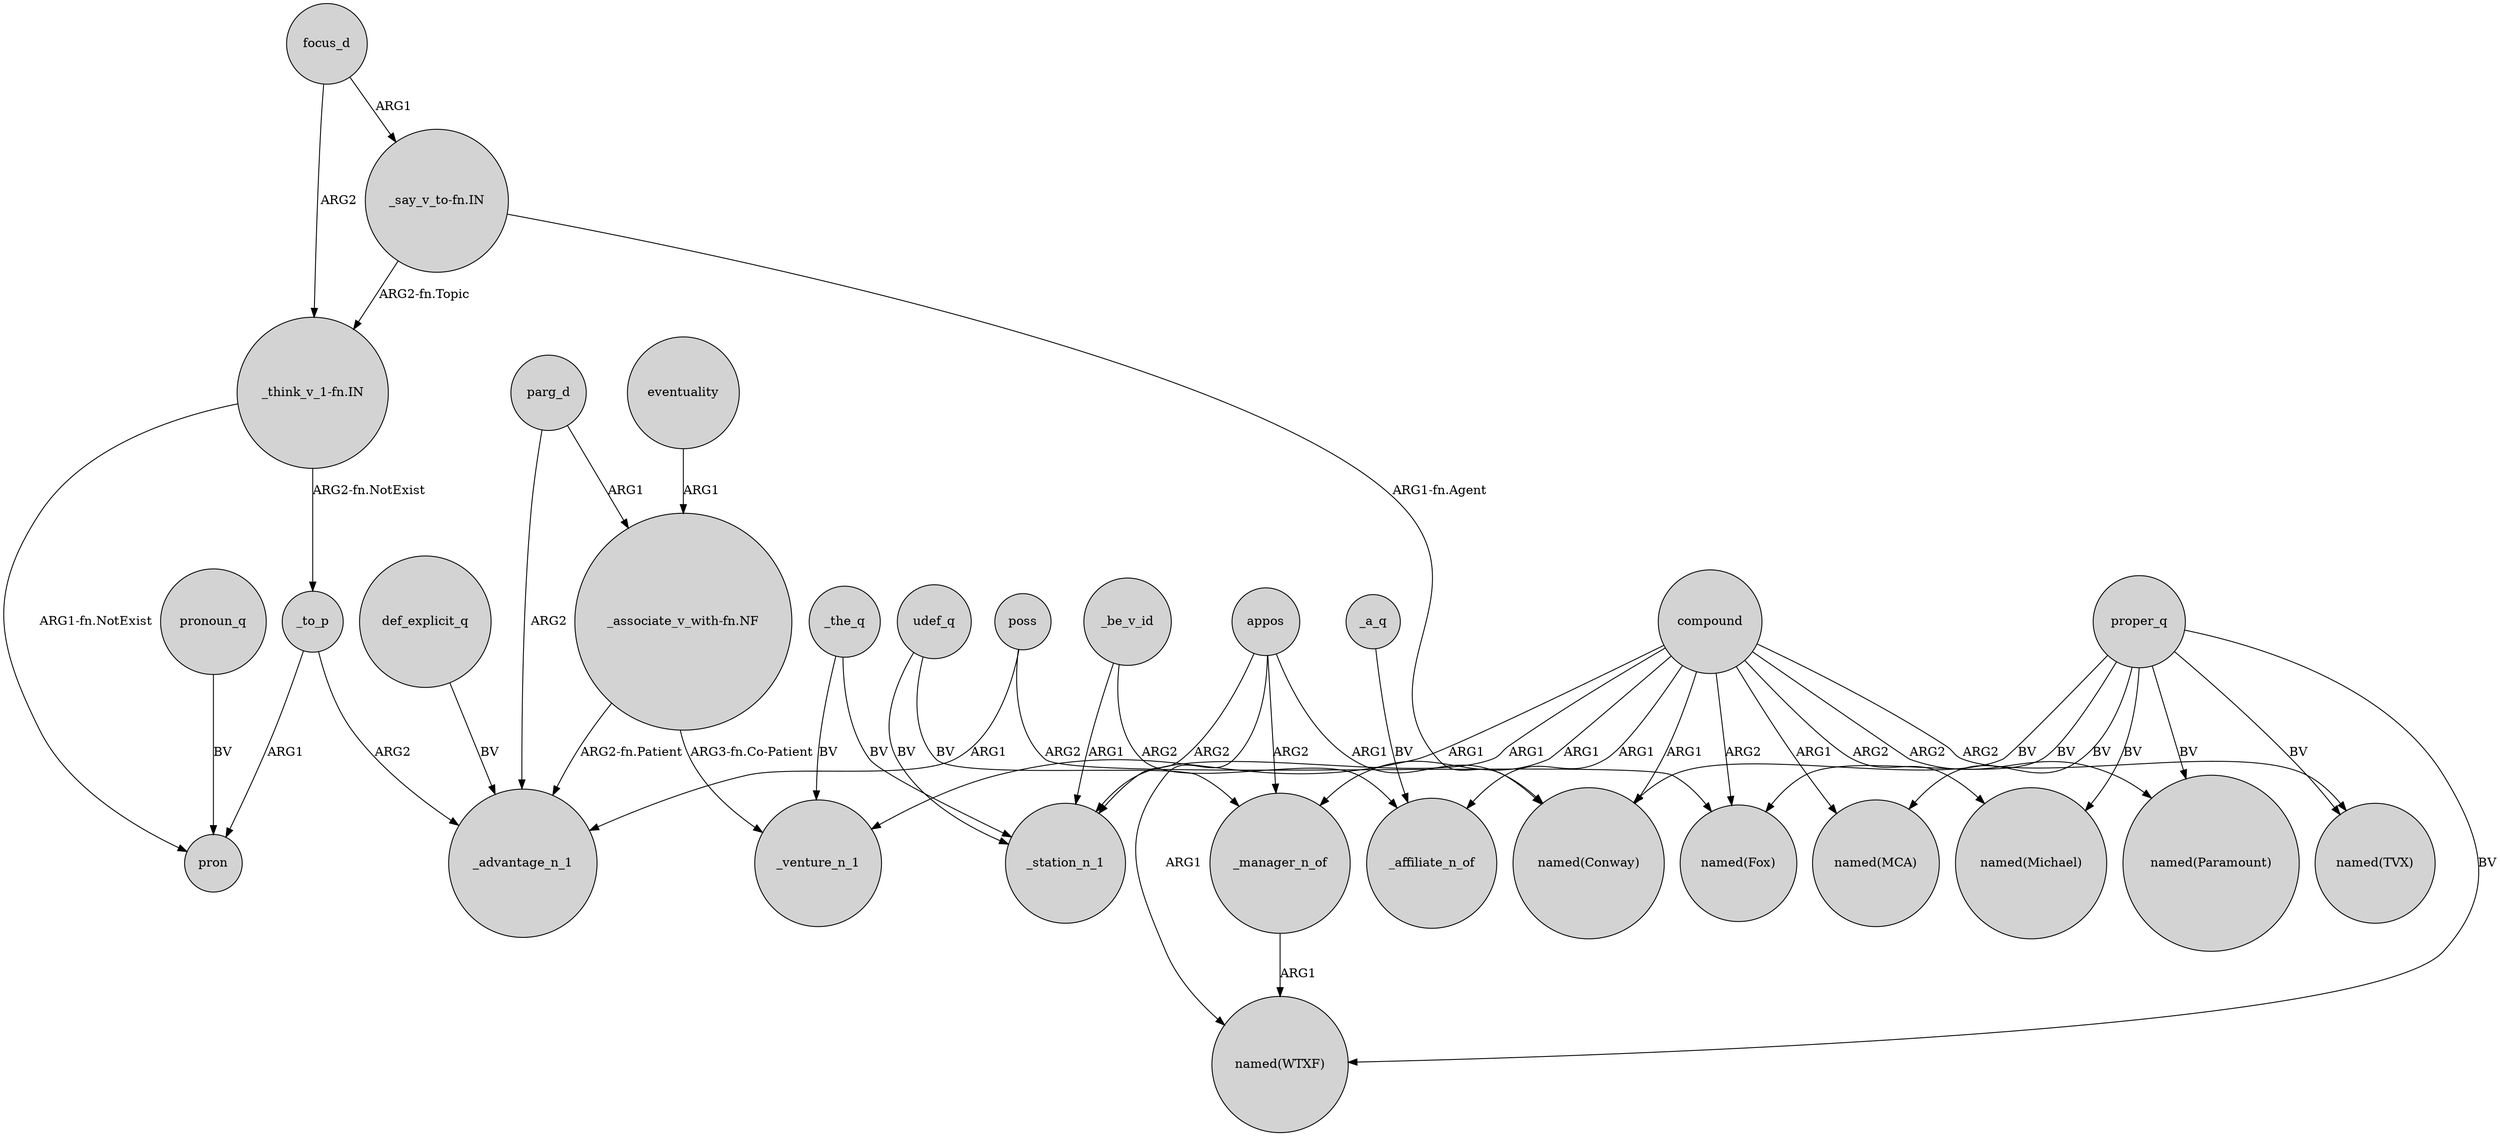 digraph {
	node [shape=circle style=filled]
	compound -> _venture_n_1 [label=ARG1]
	proper_q -> "named(WTXF)" [label=BV]
	appos -> _station_n_1 [label=ARG2]
	compound -> "named(TVX)" [label=ARG2]
	compound -> _manager_n_of [label=ARG1]
	appos -> "named(WTXF)" [label=ARG1]
	focus_d -> "_think_v_1-fn.IN" [label=ARG2]
	parg_d -> "_associate_v_with-fn.NF" [label=ARG1]
	"_think_v_1-fn.IN" -> pron [label="ARG1-fn.NotExist"]
	_to_p -> pron [label=ARG1]
	def_explicit_q -> _advantage_n_1 [label=BV]
	_manager_n_of -> "named(WTXF)" [label=ARG1]
	proper_q -> "named(Conway)" [label=BV]
	"_associate_v_with-fn.NF" -> _advantage_n_1 [label="ARG2-fn.Patient"]
	"_think_v_1-fn.IN" -> _to_p [label="ARG2-fn.NotExist"]
	appos -> "named(Conway)" [label=ARG1]
	proper_q -> "named(Fox)" [label=BV]
	"_say_v_to-fn.IN" -> "_think_v_1-fn.IN" [label="ARG2-fn.Topic"]
	compound -> "named(MCA)" [label=ARG1]
	_the_q -> _station_n_1 [label=BV]
	proper_q -> "named(Michael)" [label=BV]
	pronoun_q -> pron [label=BV]
	proper_q -> "named(MCA)" [label=BV]
	compound -> _station_n_1 [label=ARG1]
	"_say_v_to-fn.IN" -> "named(Conway)" [label="ARG1-fn.Agent"]
	compound -> _affiliate_n_of [label=ARG1]
	proper_q -> "named(Paramount)" [label=BV]
	_the_q -> _venture_n_1 [label=BV]
	_be_v_id -> _affiliate_n_of [label=ARG2]
	poss -> "named(Fox)" [label=ARG2]
	parg_d -> _advantage_n_1 [label=ARG2]
	udef_q -> _manager_n_of [label=BV]
	compound -> "named(Fox)" [label=ARG2]
	eventuality -> "_associate_v_with-fn.NF" [label=ARG1]
	udef_q -> _station_n_1 [label=BV]
	_a_q -> _affiliate_n_of [label=BV]
	compound -> "named(Conway)" [label=ARG1]
	_to_p -> _advantage_n_1 [label=ARG2]
	poss -> _advantage_n_1 [label=ARG1]
	compound -> "named(Paramount)" [label=ARG2]
	"_associate_v_with-fn.NF" -> _venture_n_1 [label="ARG3-fn.Co-Patient"]
	proper_q -> "named(TVX)" [label=BV]
	appos -> _manager_n_of [label=ARG2]
	_be_v_id -> _station_n_1 [label=ARG1]
	compound -> "named(Michael)" [label=ARG2]
	focus_d -> "_say_v_to-fn.IN" [label=ARG1]
}

